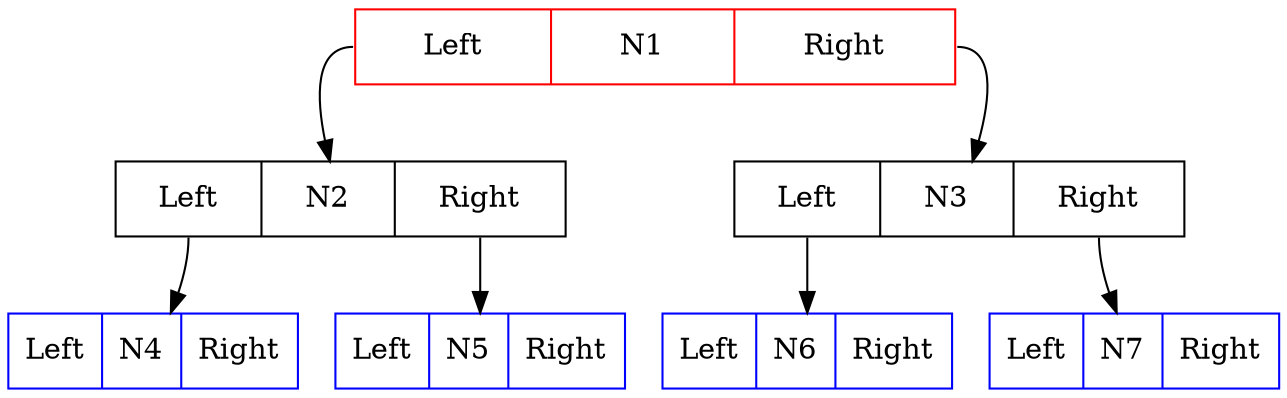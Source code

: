digraph BST {
    
    
    
    node [shape=record];
    
    //Define nodes
    //width is used to allign nodes to arrows
    //color is used to color the nodes
    N1 [label="<left> Left|{N1}|<right> Right",color="red",width=4];
    N2 [label="<left> Left|{N2}|<right> Right",color="black",width=3];
    N3 [label="<left> Left|{N3}|<right> Right",color="black",width=3];
    N4 [label="<left> Left|{N4}|<right> Right",color="blue"];
    N5 [label="<left> Left|{N5}|<right> Right",color="blue"];
    N6 [label="<left> Left|{N6}|<right> Right",color="blue"];
    N7 [label="<left> Left|{N7}|<right> Right",color="blue"];

   
    //Define Edges
    N1:left -> N2;
    N1:right -> N3;
    N2:left -> N4;
    N2:right -> N5;
    N3:left -> N6;
    N3:right -> N7;
    
    
    }
        